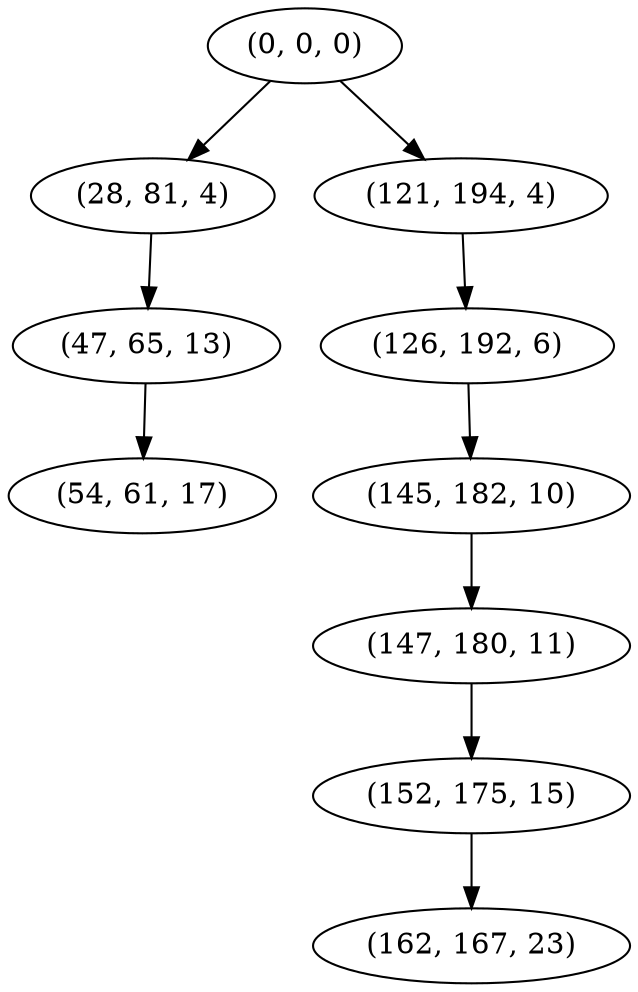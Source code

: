 digraph tree {
    "(0, 0, 0)";
    "(28, 81, 4)";
    "(47, 65, 13)";
    "(54, 61, 17)";
    "(121, 194, 4)";
    "(126, 192, 6)";
    "(145, 182, 10)";
    "(147, 180, 11)";
    "(152, 175, 15)";
    "(162, 167, 23)";
    "(0, 0, 0)" -> "(28, 81, 4)";
    "(0, 0, 0)" -> "(121, 194, 4)";
    "(28, 81, 4)" -> "(47, 65, 13)";
    "(47, 65, 13)" -> "(54, 61, 17)";
    "(121, 194, 4)" -> "(126, 192, 6)";
    "(126, 192, 6)" -> "(145, 182, 10)";
    "(145, 182, 10)" -> "(147, 180, 11)";
    "(147, 180, 11)" -> "(152, 175, 15)";
    "(152, 175, 15)" -> "(162, 167, 23)";
}
